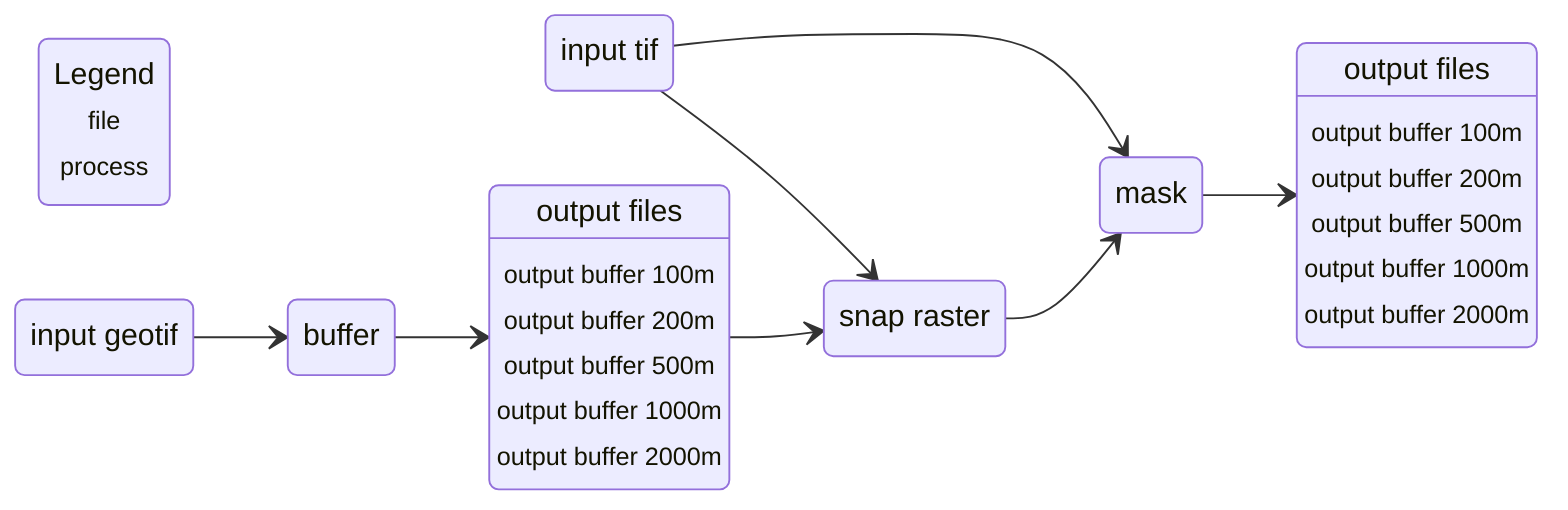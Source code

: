 stateDiagram
    direction LR
    L: Legend<br><small><div class="rectangle"></div>file<br>process
    A: input geotif
    B: buffer
    C: output files
    C: <center><small>output buffer 100m <br> output buffer 200m <br> output buffer 500m <br> output buffer 1000m <br> output buffer 2000m 
    D: input tif
    E: snap raster
    F: mask
    G: output files
    G: <center><small>output buffer 100m <br> output buffer 200m <br> output buffer 500m <br> output buffer 1000m <br> output buffer 2000m 


    A --> B
    D --> E
    D --> F
    B --> C
    C --> E
    E --> F
    F --> G

    class A,C,D,G file
    class B,E,F process